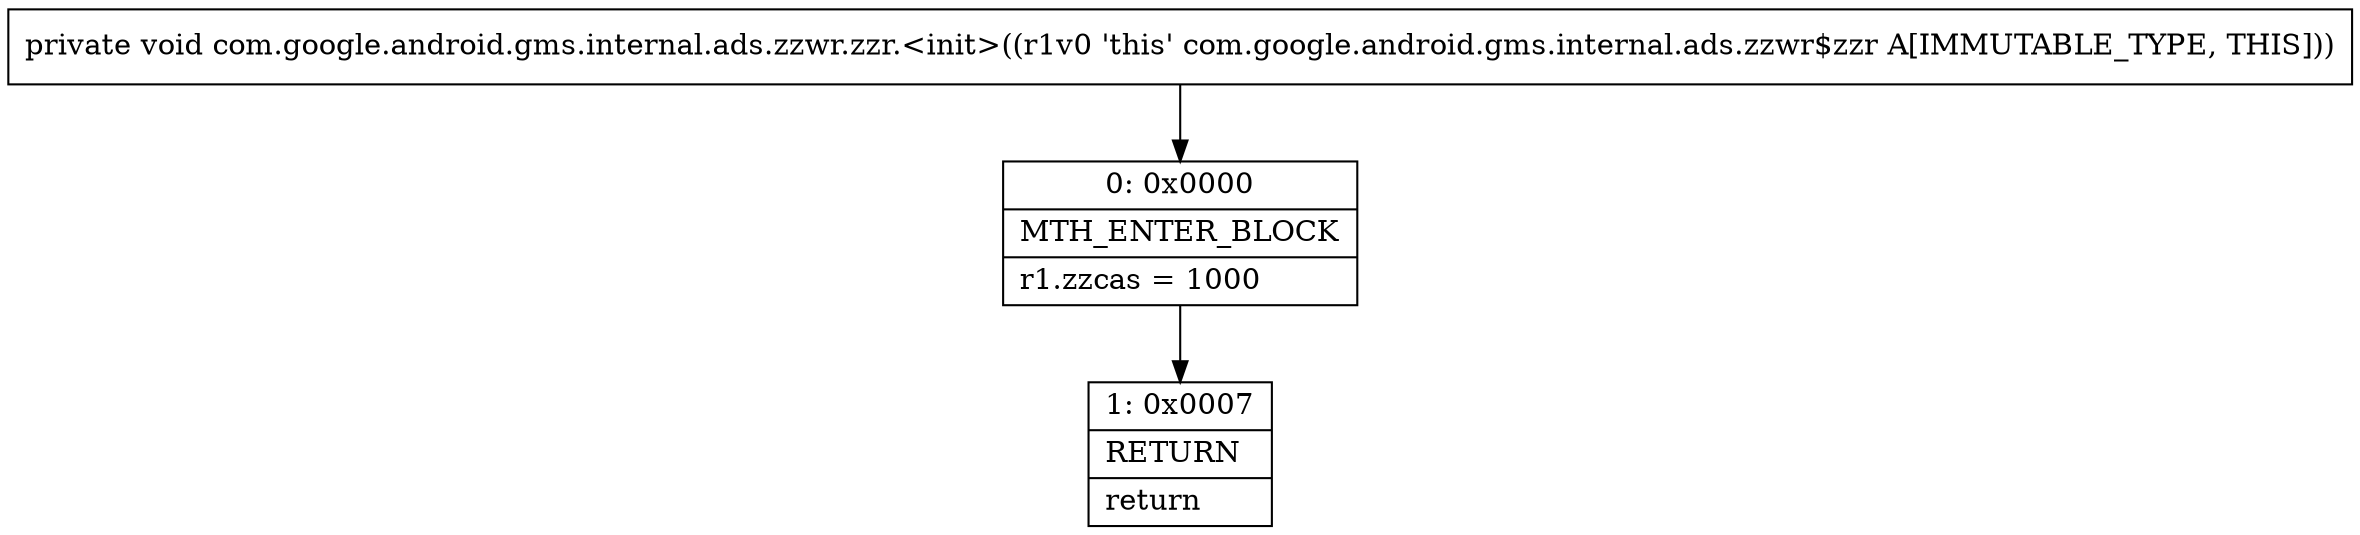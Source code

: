 digraph "CFG forcom.google.android.gms.internal.ads.zzwr.zzr.\<init\>()V" {
Node_0 [shape=record,label="{0\:\ 0x0000|MTH_ENTER_BLOCK\l|r1.zzcas = 1000\l}"];
Node_1 [shape=record,label="{1\:\ 0x0007|RETURN\l|return\l}"];
MethodNode[shape=record,label="{private void com.google.android.gms.internal.ads.zzwr.zzr.\<init\>((r1v0 'this' com.google.android.gms.internal.ads.zzwr$zzr A[IMMUTABLE_TYPE, THIS])) }"];
MethodNode -> Node_0;
Node_0 -> Node_1;
}

